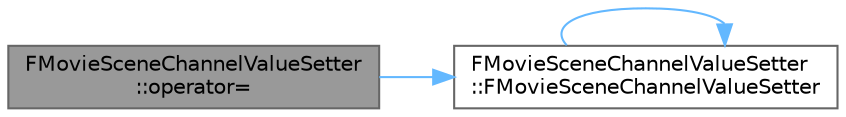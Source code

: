 digraph "FMovieSceneChannelValueSetter::operator="
{
 // INTERACTIVE_SVG=YES
 // LATEX_PDF_SIZE
  bgcolor="transparent";
  edge [fontname=Helvetica,fontsize=10,labelfontname=Helvetica,labelfontsize=10];
  node [fontname=Helvetica,fontsize=10,shape=box,height=0.2,width=0.4];
  rankdir="LR";
  Node1 [id="Node000001",label="FMovieSceneChannelValueSetter\l::operator=",height=0.2,width=0.4,color="gray40", fillcolor="grey60", style="filled", fontcolor="black",tooltip=" "];
  Node1 -> Node2 [id="edge1_Node000001_Node000002",color="steelblue1",style="solid",tooltip=" "];
  Node2 [id="Node000002",label="FMovieSceneChannelValueSetter\l::FMovieSceneChannelValueSetter",height=0.2,width=0.4,color="grey40", fillcolor="white", style="filled",URL="$da/df5/structFMovieSceneChannelValueSetter.html#a424c67060b342d114d073f74a202e8c1",tooltip=" "];
  Node2 -> Node2 [id="edge2_Node000002_Node000002",color="steelblue1",style="solid",tooltip=" "];
}
